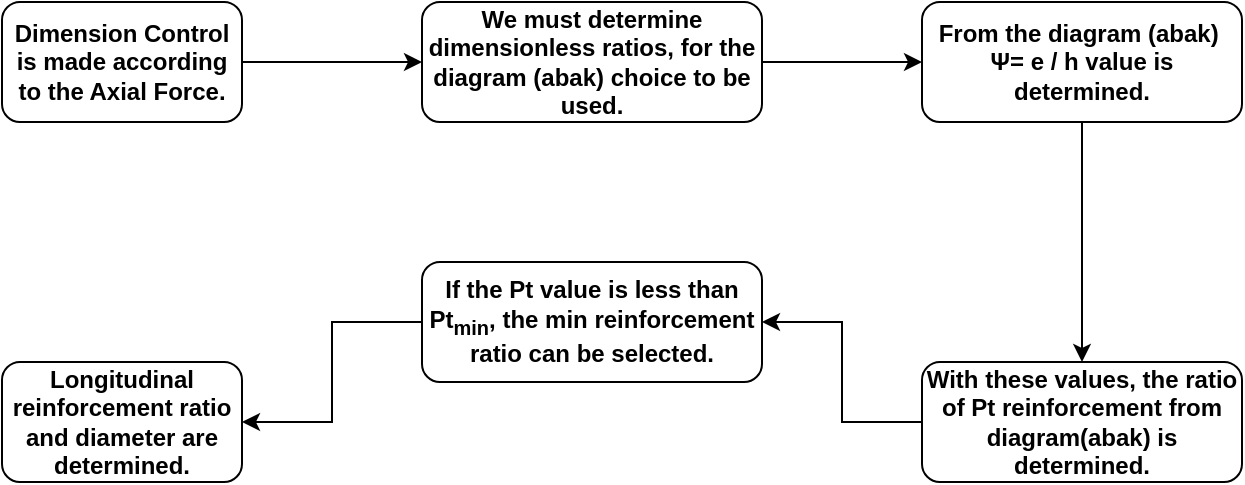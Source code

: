 <mxfile version="13.8.3" type="github">
  <diagram id="plvnVji1cUOLpsNNhbV2" name="Page-1">
    <mxGraphModel dx="868" dy="433" grid="1" gridSize="10" guides="1" tooltips="1" connect="1" arrows="1" fold="1" page="1" pageScale="1" pageWidth="827" pageHeight="1169" math="0" shadow="0">
      <root>
        <mxCell id="0" />
        <mxCell id="1" parent="0" />
        <mxCell id="Cd8Bhe2SKMhc9pZCAJ4u-3" value="" style="edgeStyle=orthogonalEdgeStyle;rounded=0;orthogonalLoop=1;jettySize=auto;html=1;" edge="1" parent="1" source="Cd8Bhe2SKMhc9pZCAJ4u-1" target="Cd8Bhe2SKMhc9pZCAJ4u-2">
          <mxGeometry relative="1" as="geometry" />
        </mxCell>
        <mxCell id="Cd8Bhe2SKMhc9pZCAJ4u-1" value="&lt;b&gt;Dimension Control is made according to the Axial Force.&lt;/b&gt;" style="rounded=1;whiteSpace=wrap;html=1;" vertex="1" parent="1">
          <mxGeometry x="180" y="100" width="120" height="60" as="geometry" />
        </mxCell>
        <mxCell id="Cd8Bhe2SKMhc9pZCAJ4u-7" value="" style="edgeStyle=orthogonalEdgeStyle;rounded=0;orthogonalLoop=1;jettySize=auto;html=1;" edge="1" parent="1" source="Cd8Bhe2SKMhc9pZCAJ4u-2" target="Cd8Bhe2SKMhc9pZCAJ4u-6">
          <mxGeometry relative="1" as="geometry" />
        </mxCell>
        <mxCell id="Cd8Bhe2SKMhc9pZCAJ4u-2" value="&lt;b&gt;We must determine dimensionless ratios, for the diagram (abak) choice to be used.&lt;/b&gt;" style="whiteSpace=wrap;html=1;rounded=1;" vertex="1" parent="1">
          <mxGeometry x="390" y="100" width="170" height="60" as="geometry" />
        </mxCell>
        <mxCell id="Cd8Bhe2SKMhc9pZCAJ4u-12" value="" style="edgeStyle=orthogonalEdgeStyle;rounded=0;orthogonalLoop=1;jettySize=auto;html=1;" edge="1" parent="1" source="Cd8Bhe2SKMhc9pZCAJ4u-4" target="Cd8Bhe2SKMhc9pZCAJ4u-11">
          <mxGeometry relative="1" as="geometry" />
        </mxCell>
        <mxCell id="Cd8Bhe2SKMhc9pZCAJ4u-4" value="&lt;b&gt;If the Pt value is less than Pt&lt;sub&gt;min&lt;/sub&gt;, the min reinforcement ratio can be selected.&lt;/b&gt;" style="whiteSpace=wrap;html=1;rounded=1;" vertex="1" parent="1">
          <mxGeometry x="390" y="230" width="170" height="60" as="geometry" />
        </mxCell>
        <mxCell id="Cd8Bhe2SKMhc9pZCAJ4u-9" value="" style="edgeStyle=orthogonalEdgeStyle;rounded=0;orthogonalLoop=1;jettySize=auto;html=1;" edge="1" parent="1" source="Cd8Bhe2SKMhc9pZCAJ4u-6" target="Cd8Bhe2SKMhc9pZCAJ4u-8">
          <mxGeometry relative="1" as="geometry" />
        </mxCell>
        <mxCell id="Cd8Bhe2SKMhc9pZCAJ4u-6" value="&lt;b&gt;From the diagram (abak)&amp;nbsp;&lt;br&gt;&lt;/b&gt;&lt;b&gt;Ψ&lt;/b&gt;&lt;b&gt;= e / h value is determined.&lt;/b&gt;" style="whiteSpace=wrap;html=1;rounded=1;" vertex="1" parent="1">
          <mxGeometry x="640" y="100" width="160" height="60" as="geometry" />
        </mxCell>
        <mxCell id="Cd8Bhe2SKMhc9pZCAJ4u-10" value="" style="edgeStyle=orthogonalEdgeStyle;rounded=0;orthogonalLoop=1;jettySize=auto;html=1;" edge="1" parent="1" source="Cd8Bhe2SKMhc9pZCAJ4u-8" target="Cd8Bhe2SKMhc9pZCAJ4u-4">
          <mxGeometry relative="1" as="geometry" />
        </mxCell>
        <mxCell id="Cd8Bhe2SKMhc9pZCAJ4u-8" value="&lt;b&gt;With these values, the ratio of Pt reinforcement from diagram(abak) is determined.&lt;/b&gt;" style="whiteSpace=wrap;html=1;rounded=1;" vertex="1" parent="1">
          <mxGeometry x="640" y="280" width="160" height="60" as="geometry" />
        </mxCell>
        <mxCell id="Cd8Bhe2SKMhc9pZCAJ4u-11" value="&lt;b&gt;Longitudinal reinforcement ratio and diameter are determined.&lt;/b&gt;" style="whiteSpace=wrap;html=1;rounded=1;" vertex="1" parent="1">
          <mxGeometry x="180" y="280" width="120" height="60" as="geometry" />
        </mxCell>
      </root>
    </mxGraphModel>
  </diagram>
</mxfile>
